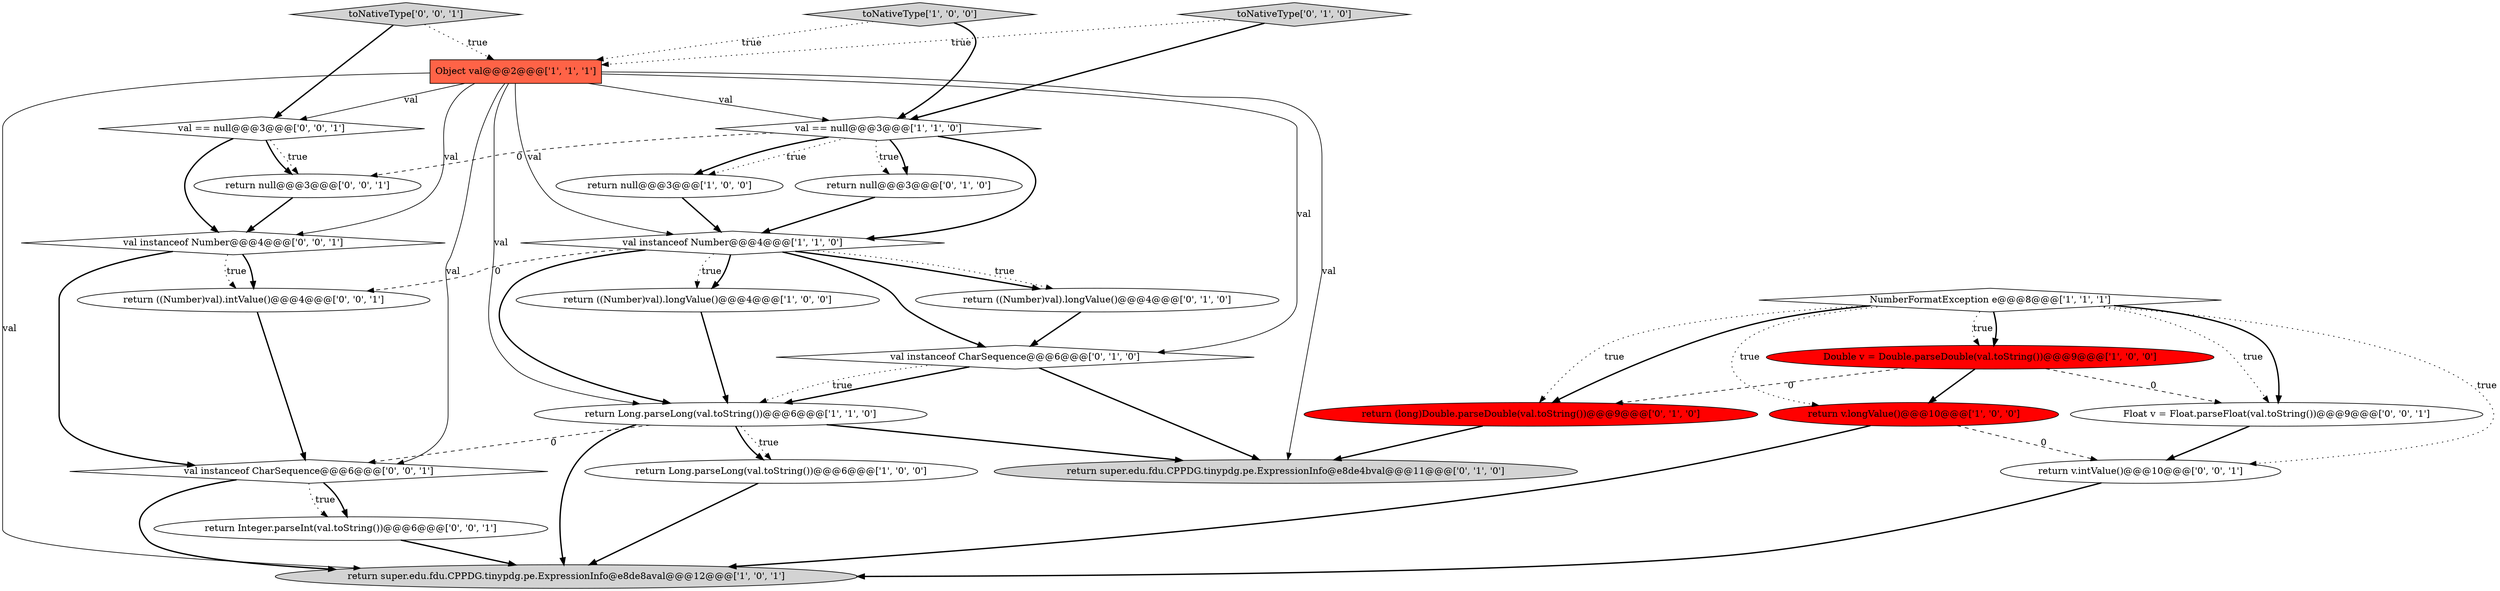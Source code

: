 digraph {
8 [style = filled, label = "val == null@@@3@@@['1', '1', '0']", fillcolor = white, shape = diamond image = "AAA0AAABBB1BBB"];
11 [style = filled, label = "val instanceof Number@@@4@@@['1', '1', '0']", fillcolor = white, shape = diamond image = "AAA0AAABBB1BBB"];
3 [style = filled, label = "Object val@@@2@@@['1', '1', '1']", fillcolor = tomato, shape = box image = "AAA0AAABBB1BBB"];
22 [style = filled, label = "val == null@@@3@@@['0', '0', '1']", fillcolor = white, shape = diamond image = "AAA0AAABBB3BBB"];
6 [style = filled, label = "Double v = Double.parseDouble(val.toString())@@@9@@@['1', '0', '0']", fillcolor = red, shape = ellipse image = "AAA1AAABBB1BBB"];
21 [style = filled, label = "val instanceof CharSequence@@@6@@@['0', '0', '1']", fillcolor = white, shape = diamond image = "AAA0AAABBB3BBB"];
20 [style = filled, label = "return Integer.parseInt(val.toString())@@@6@@@['0', '0', '1']", fillcolor = white, shape = ellipse image = "AAA0AAABBB3BBB"];
7 [style = filled, label = "return ((Number)val).longValue()@@@4@@@['1', '0', '0']", fillcolor = white, shape = ellipse image = "AAA0AAABBB1BBB"];
19 [style = filled, label = "toNativeType['0', '0', '1']", fillcolor = lightgray, shape = diamond image = "AAA0AAABBB3BBB"];
17 [style = filled, label = "return super.edu.fdu.CPPDG.tinypdg.pe.ExpressionInfo@e8de4bval@@@11@@@['0', '1', '0']", fillcolor = lightgray, shape = ellipse image = "AAA0AAABBB2BBB"];
25 [style = filled, label = "Float v = Float.parseFloat(val.toString())@@@9@@@['0', '0', '1']", fillcolor = white, shape = ellipse image = "AAA0AAABBB3BBB"];
24 [style = filled, label = "return ((Number)val).intValue()@@@4@@@['0', '0', '1']", fillcolor = white, shape = ellipse image = "AAA0AAABBB3BBB"];
2 [style = filled, label = "return v.longValue()@@@10@@@['1', '0', '0']", fillcolor = red, shape = ellipse image = "AAA1AAABBB1BBB"];
13 [style = filled, label = "return null@@@3@@@['0', '1', '0']", fillcolor = white, shape = ellipse image = "AAA0AAABBB2BBB"];
10 [style = filled, label = "return Long.parseLong(val.toString())@@@6@@@['1', '1', '0']", fillcolor = white, shape = ellipse image = "AAA0AAABBB1BBB"];
0 [style = filled, label = "NumberFormatException e@@@8@@@['1', '1', '1']", fillcolor = white, shape = diamond image = "AAA0AAABBB1BBB"];
4 [style = filled, label = "return null@@@3@@@['1', '0', '0']", fillcolor = white, shape = ellipse image = "AAA0AAABBB1BBB"];
9 [style = filled, label = "return super.edu.fdu.CPPDG.tinypdg.pe.ExpressionInfo@e8de8aval@@@12@@@['1', '0', '1']", fillcolor = lightgray, shape = ellipse image = "AAA0AAABBB1BBB"];
12 [style = filled, label = "val instanceof CharSequence@@@6@@@['0', '1', '0']", fillcolor = white, shape = diamond image = "AAA0AAABBB2BBB"];
16 [style = filled, label = "toNativeType['0', '1', '0']", fillcolor = lightgray, shape = diamond image = "AAA0AAABBB2BBB"];
23 [style = filled, label = "return null@@@3@@@['0', '0', '1']", fillcolor = white, shape = ellipse image = "AAA0AAABBB3BBB"];
26 [style = filled, label = "return v.intValue()@@@10@@@['0', '0', '1']", fillcolor = white, shape = ellipse image = "AAA0AAABBB3BBB"];
5 [style = filled, label = "return Long.parseLong(val.toString())@@@6@@@['1', '0', '0']", fillcolor = white, shape = ellipse image = "AAA0AAABBB1BBB"];
15 [style = filled, label = "return ((Number)val).longValue()@@@4@@@['0', '1', '0']", fillcolor = white, shape = ellipse image = "AAA0AAABBB2BBB"];
18 [style = filled, label = "val instanceof Number@@@4@@@['0', '0', '1']", fillcolor = white, shape = diamond image = "AAA0AAABBB3BBB"];
1 [style = filled, label = "toNativeType['1', '0', '0']", fillcolor = lightgray, shape = diamond image = "AAA0AAABBB1BBB"];
14 [style = filled, label = "return (long)Double.parseDouble(val.toString())@@@9@@@['0', '1', '0']", fillcolor = red, shape = ellipse image = "AAA1AAABBB2BBB"];
11->7 [style = dotted, label="true"];
18->24 [style = bold, label=""];
10->21 [style = dashed, label="0"];
21->20 [style = dotted, label="true"];
1->8 [style = bold, label=""];
22->23 [style = dotted, label="true"];
5->9 [style = bold, label=""];
16->8 [style = bold, label=""];
3->9 [style = solid, label="val"];
3->22 [style = solid, label="val"];
7->10 [style = bold, label=""];
0->6 [style = bold, label=""];
20->9 [style = bold, label=""];
3->12 [style = solid, label="val"];
18->24 [style = dotted, label="true"];
12->17 [style = bold, label=""];
26->9 [style = bold, label=""];
14->17 [style = bold, label=""];
3->10 [style = solid, label="val"];
11->12 [style = bold, label=""];
10->17 [style = bold, label=""];
2->9 [style = bold, label=""];
6->14 [style = dashed, label="0"];
0->6 [style = dotted, label="true"];
10->5 [style = dotted, label="true"];
0->25 [style = dotted, label="true"];
13->11 [style = bold, label=""];
16->3 [style = dotted, label="true"];
8->4 [style = dotted, label="true"];
22->23 [style = bold, label=""];
11->15 [style = bold, label=""];
1->3 [style = dotted, label="true"];
3->21 [style = solid, label="val"];
3->8 [style = solid, label="val"];
6->2 [style = bold, label=""];
0->14 [style = bold, label=""];
12->10 [style = bold, label=""];
22->18 [style = bold, label=""];
21->9 [style = bold, label=""];
21->20 [style = bold, label=""];
10->5 [style = bold, label=""];
12->10 [style = dotted, label="true"];
6->25 [style = dashed, label="0"];
24->21 [style = bold, label=""];
0->25 [style = bold, label=""];
19->3 [style = dotted, label="true"];
11->10 [style = bold, label=""];
3->17 [style = solid, label="val"];
25->26 [style = bold, label=""];
3->11 [style = solid, label="val"];
11->24 [style = dashed, label="0"];
3->18 [style = solid, label="val"];
0->14 [style = dotted, label="true"];
10->9 [style = bold, label=""];
8->13 [style = dotted, label="true"];
15->12 [style = bold, label=""];
0->2 [style = dotted, label="true"];
8->4 [style = bold, label=""];
18->21 [style = bold, label=""];
0->26 [style = dotted, label="true"];
11->15 [style = dotted, label="true"];
4->11 [style = bold, label=""];
2->26 [style = dashed, label="0"];
8->11 [style = bold, label=""];
19->22 [style = bold, label=""];
23->18 [style = bold, label=""];
11->7 [style = bold, label=""];
8->13 [style = bold, label=""];
8->23 [style = dashed, label="0"];
}
